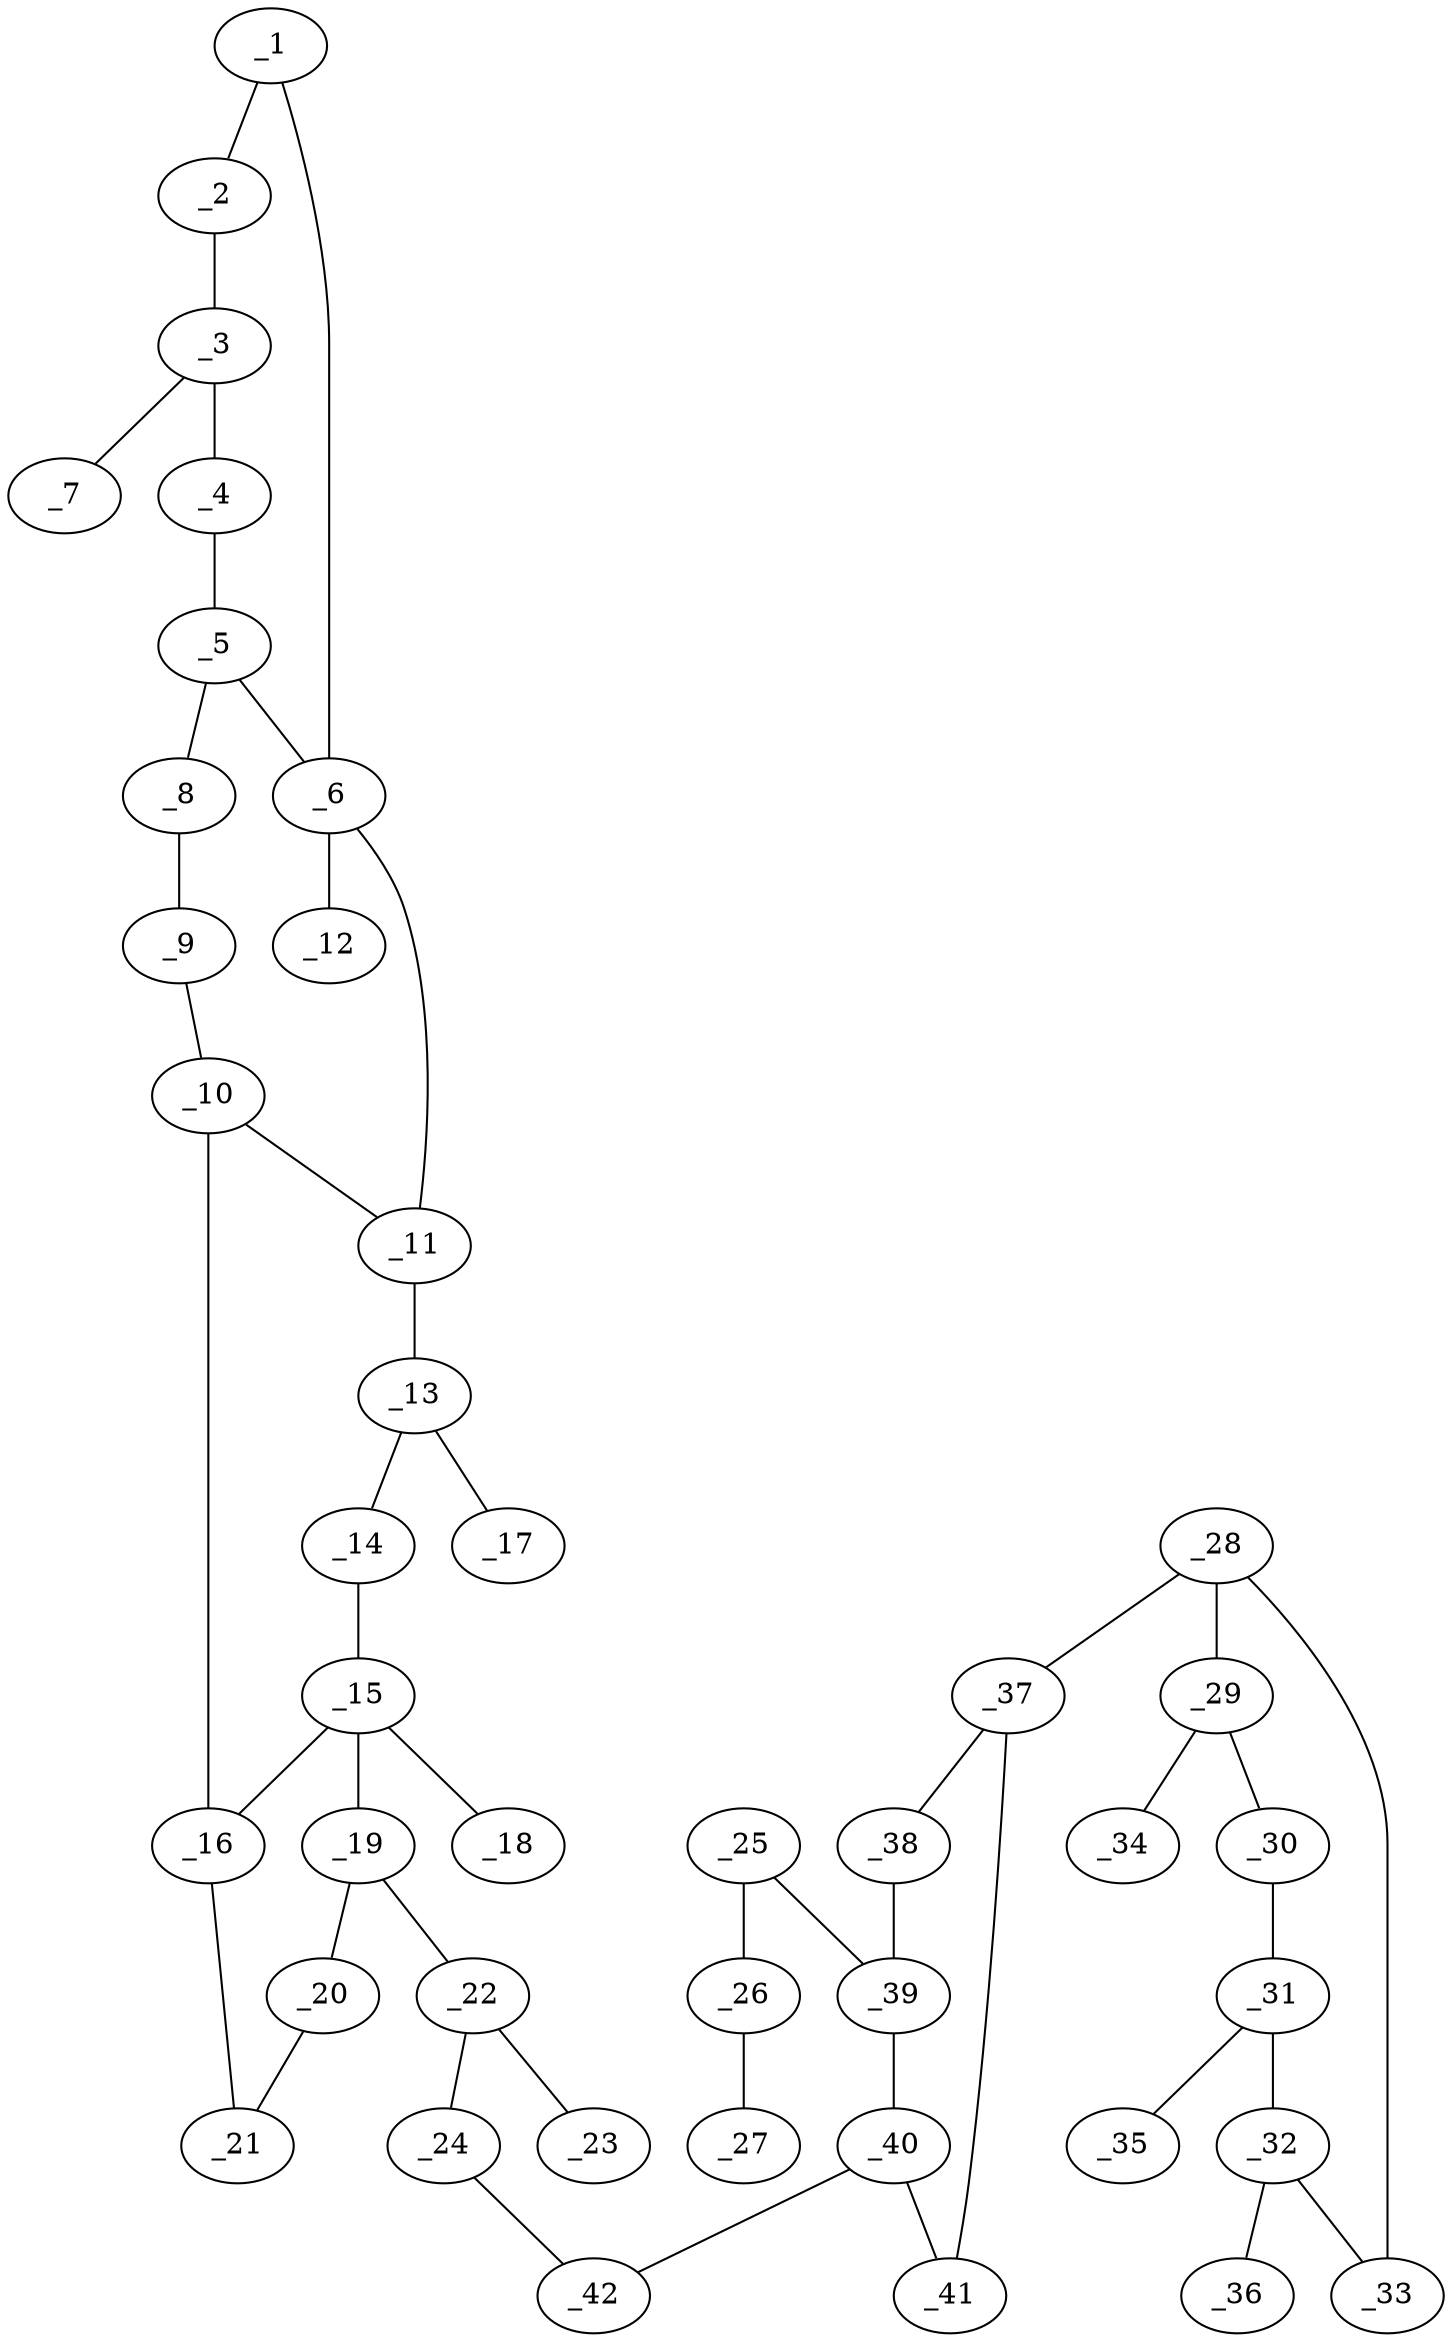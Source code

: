 graph molid640323 {
	_1	 [charge=0,
		chem=1,
		symbol="C  ",
		x="3.732",
		y="-2.9122"];
	_2	 [charge=0,
		chem=1,
		symbol="C  ",
		x="2.866",
		y="-3.4122"];
	_1 -- _2	 [valence=1];
	_6	 [charge=0,
		chem=1,
		symbol="C  ",
		x="4.5981",
		y="-3.4122"];
	_1 -- _6	 [valence=1];
	_3	 [charge=0,
		chem=1,
		symbol="C  ",
		x="2.866",
		y="-4.4122"];
	_2 -- _3	 [valence=1];
	_4	 [charge=0,
		chem=1,
		symbol="C  ",
		x="3.7321",
		y="-4.9122"];
	_3 -- _4	 [valence=1];
	_7	 [charge=0,
		chem=2,
		symbol="O  ",
		x=2,
		y="-4.9122"];
	_3 -- _7	 [valence=2];
	_5	 [charge=0,
		chem=1,
		symbol="C  ",
		x="4.5981",
		y="-4.4122"];
	_4 -- _5	 [valence=2];
	_5 -- _6	 [valence=1];
	_8	 [charge=0,
		chem=1,
		symbol="C  ",
		x="5.4641",
		y="-4.9122"];
	_5 -- _8	 [valence=1];
	_11	 [charge=0,
		chem=1,
		symbol="C  ",
		x="5.4641",
		y="-2.9122"];
	_6 -- _11	 [valence=1];
	_12	 [charge=0,
		chem=1,
		symbol="C  ",
		x="4.5981",
		y="-2.4122"];
	_6 -- _12	 [valence=1];
	_9	 [charge=0,
		chem=1,
		symbol="C  ",
		x="6.3301",
		y="-4.4122"];
	_8 -- _9	 [valence=1];
	_10	 [charge=0,
		chem=1,
		symbol="C  ",
		x="6.3301",
		y="-3.4122"];
	_9 -- _10	 [valence=1];
	_10 -- _11	 [valence=1];
	_16	 [charge=0,
		chem=1,
		symbol="C  ",
		x="7.1961",
		y="-2.9122"];
	_10 -- _16	 [valence=1];
	_13	 [charge=0,
		chem=1,
		symbol="C  ",
		x="5.4641",
		y="-1.9122"];
	_11 -- _13	 [valence=1];
	_14	 [charge=0,
		chem=1,
		symbol="C  ",
		x="6.3301",
		y="-1.4122"];
	_13 -- _14	 [valence=1];
	_17	 [charge=0,
		chem=2,
		symbol="O  ",
		x="4.5981",
		y="-1.4122"];
	_13 -- _17	 [valence=1];
	_15	 [charge=0,
		chem=1,
		symbol="C  ",
		x="7.1961",
		y="-1.9122"];
	_14 -- _15	 [valence=1];
	_15 -- _16	 [valence=1];
	_18	 [charge=0,
		chem=1,
		symbol="C  ",
		x="7.1961",
		y="-0.9122"];
	_15 -- _18	 [valence=1];
	_19	 [charge=0,
		chem=1,
		symbol="C  ",
		x="8.1472",
		y="-1.6032"];
	_15 -- _19	 [valence=1];
	_21	 [charge=0,
		chem=1,
		symbol="C  ",
		x="8.1472",
		y="-3.2212"];
	_16 -- _21	 [valence=1];
	_20	 [charge=0,
		chem=1,
		symbol="C  ",
		x="8.735",
		y="-2.4122"];
	_19 -- _20	 [valence=1];
	_22	 [charge=0,
		chem=1,
		symbol="C  ",
		x="8.4562",
		y="-0.6521"];
	_19 -- _22	 [valence=1];
	_20 -- _21	 [valence=1];
	_23	 [charge=0,
		chem=2,
		symbol="O  ",
		x="7.7871",
		y="0.091"];
	_22 -- _23	 [valence=2];
	_24	 [charge=0,
		chem=2,
		symbol="O  ",
		x="9.4344",
		y="-0.4442"];
	_22 -- _24	 [valence=1];
	_42	 [charge=0,
		chem=1,
		symbol="C  ",
		x="9.7434",
		y="0.5069"];
	_24 -- _42	 [valence=1];
	_25	 [charge=0,
		chem=4,
		symbol="N  ",
		x="11.3601",
		y="-0.9489"];
	_26	 [charge=1,
		chem=4,
		symbol="N  ",
		x="12.1692",
		y="-1.5367"];
	_25 -- _26	 [valence=2];
	_39	 [charge=0,
		chem=1,
		symbol="C  ",
		x="11.4647",
		y="0.0457"];
	_25 -- _39	 [valence=1];
	_27	 [charge="-1",
		chem=4,
		symbol="N  ",
		x="12.9782",
		y="-2.1244"];
	_26 -- _27	 [valence=2];
	_28	 [charge=0,
		chem=4,
		symbol="N  ",
		x="12.7919",
		y="2.2669"];
	_29	 [charge=0,
		chem=1,
		symbol="C  ",
		x="13.77",
		y="2.059"];
	_28 -- _29	 [valence=1];
	_33	 [charge=0,
		chem=1,
		symbol="C  ",
		x="12.4829",
		y="3.218"];
	_28 -- _33	 [valence=1];
	_37	 [charge=0,
		chem=1,
		symbol="C  ",
		x="12.1228",
		y="1.5238"];
	_28 -- _37	 [valence=1];
	_30	 [charge=0,
		chem=4,
		symbol="N  ",
		x="14.4392",
		y="2.8022"];
	_29 -- _30	 [valence=1];
	_34	 [charge=0,
		chem=2,
		symbol="O  ",
		x="14.0791",
		y="1.108"];
	_29 -- _34	 [valence=2];
	_31	 [charge=0,
		chem=1,
		symbol="C  ",
		x="14.1302",
		y="3.7532"];
	_30 -- _31	 [valence=1];
	_32	 [charge=0,
		chem=1,
		symbol="C  ",
		x="13.152",
		y="3.9612"];
	_31 -- _32	 [valence=1];
	_35	 [charge=0,
		chem=2,
		symbol="O  ",
		x="14.7993",
		y="4.4964"];
	_31 -- _35	 [valence=2];
	_32 -- _33	 [valence=2];
	_36	 [charge=0,
		chem=1,
		symbol="C  ",
		x="12.843",
		y="4.9122"];
	_32 -- _36	 [valence=1];
	_38	 [charge=0,
		chem=1,
		symbol="C  ",
		x="12.3307",
		y="0.5457"];
	_37 -- _38	 [valence=1];
	_41	 [charge=0,
		chem=2,
		symbol="O  ",
		x="11.1283",
		y="1.6283"];
	_37 -- _41	 [valence=1];
	_38 -- _39	 [valence=1];
	_40	 [charge=0,
		chem=1,
		symbol="C  ",
		x="10.7215",
		y="0.7148"];
	_39 -- _40	 [valence=1];
	_40 -- _41	 [valence=1];
	_40 -- _42	 [valence=1];
}
